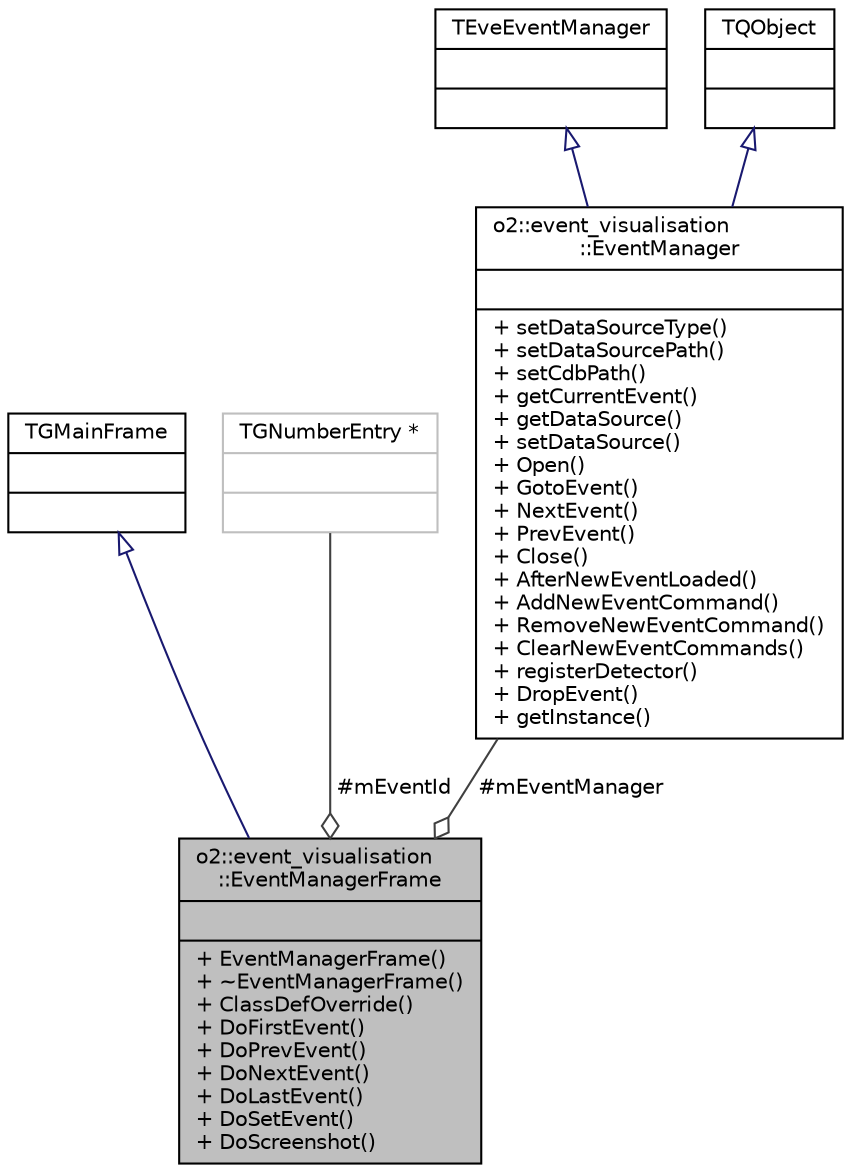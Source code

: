 digraph "o2::event_visualisation::EventManagerFrame"
{
 // INTERACTIVE_SVG=YES
  bgcolor="transparent";
  edge [fontname="Helvetica",fontsize="10",labelfontname="Helvetica",labelfontsize="10"];
  node [fontname="Helvetica",fontsize="10",shape=record];
  Node1 [label="{o2::event_visualisation\l::EventManagerFrame\n||+ EventManagerFrame()\l+ ~EventManagerFrame()\l+ ClassDefOverride()\l+ DoFirstEvent()\l+ DoPrevEvent()\l+ DoNextEvent()\l+ DoLastEvent()\l+ DoSetEvent()\l+ DoScreenshot()\l}",height=0.2,width=0.4,color="black", fillcolor="grey75", style="filled", fontcolor="black"];
  Node2 -> Node1 [dir="back",color="midnightblue",fontsize="10",style="solid",arrowtail="onormal",fontname="Helvetica"];
  Node2 [label="{TGMainFrame\n||}",height=0.2,width=0.4,color="black",URL="$d4/dd1/classTGMainFrame.html"];
  Node3 -> Node1 [color="grey25",fontsize="10",style="solid",label=" #mEventId" ,arrowhead="odiamond",fontname="Helvetica"];
  Node3 [label="{TGNumberEntry *\n||}",height=0.2,width=0.4,color="grey75"];
  Node4 -> Node1 [color="grey25",fontsize="10",style="solid",label=" #mEventManager" ,arrowhead="odiamond",fontname="Helvetica"];
  Node4 [label="{o2::event_visualisation\l::EventManager\n||+ setDataSourceType()\l+ setDataSourcePath()\l+ setCdbPath()\l+ getCurrentEvent()\l+ getDataSource()\l+ setDataSource()\l+ Open()\l+ GotoEvent()\l+ NextEvent()\l+ PrevEvent()\l+ Close()\l+ AfterNewEventLoaded()\l+ AddNewEventCommand()\l+ RemoveNewEventCommand()\l+ ClearNewEventCommands()\l+ registerDetector()\l+ DropEvent()\l+ getInstance()\l}",height=0.2,width=0.4,color="black",URL="$d2/db5/classo2_1_1event__visualisation_1_1EventManager.html"];
  Node5 -> Node4 [dir="back",color="midnightblue",fontsize="10",style="solid",arrowtail="onormal",fontname="Helvetica"];
  Node5 [label="{TEveEventManager\n||}",height=0.2,width=0.4,color="black",URL="$d4/dd7/classTEveEventManager.html"];
  Node6 -> Node4 [dir="back",color="midnightblue",fontsize="10",style="solid",arrowtail="onormal",fontname="Helvetica"];
  Node6 [label="{TQObject\n||}",height=0.2,width=0.4,color="black",URL="$d7/d8b/classTQObject.html"];
}
